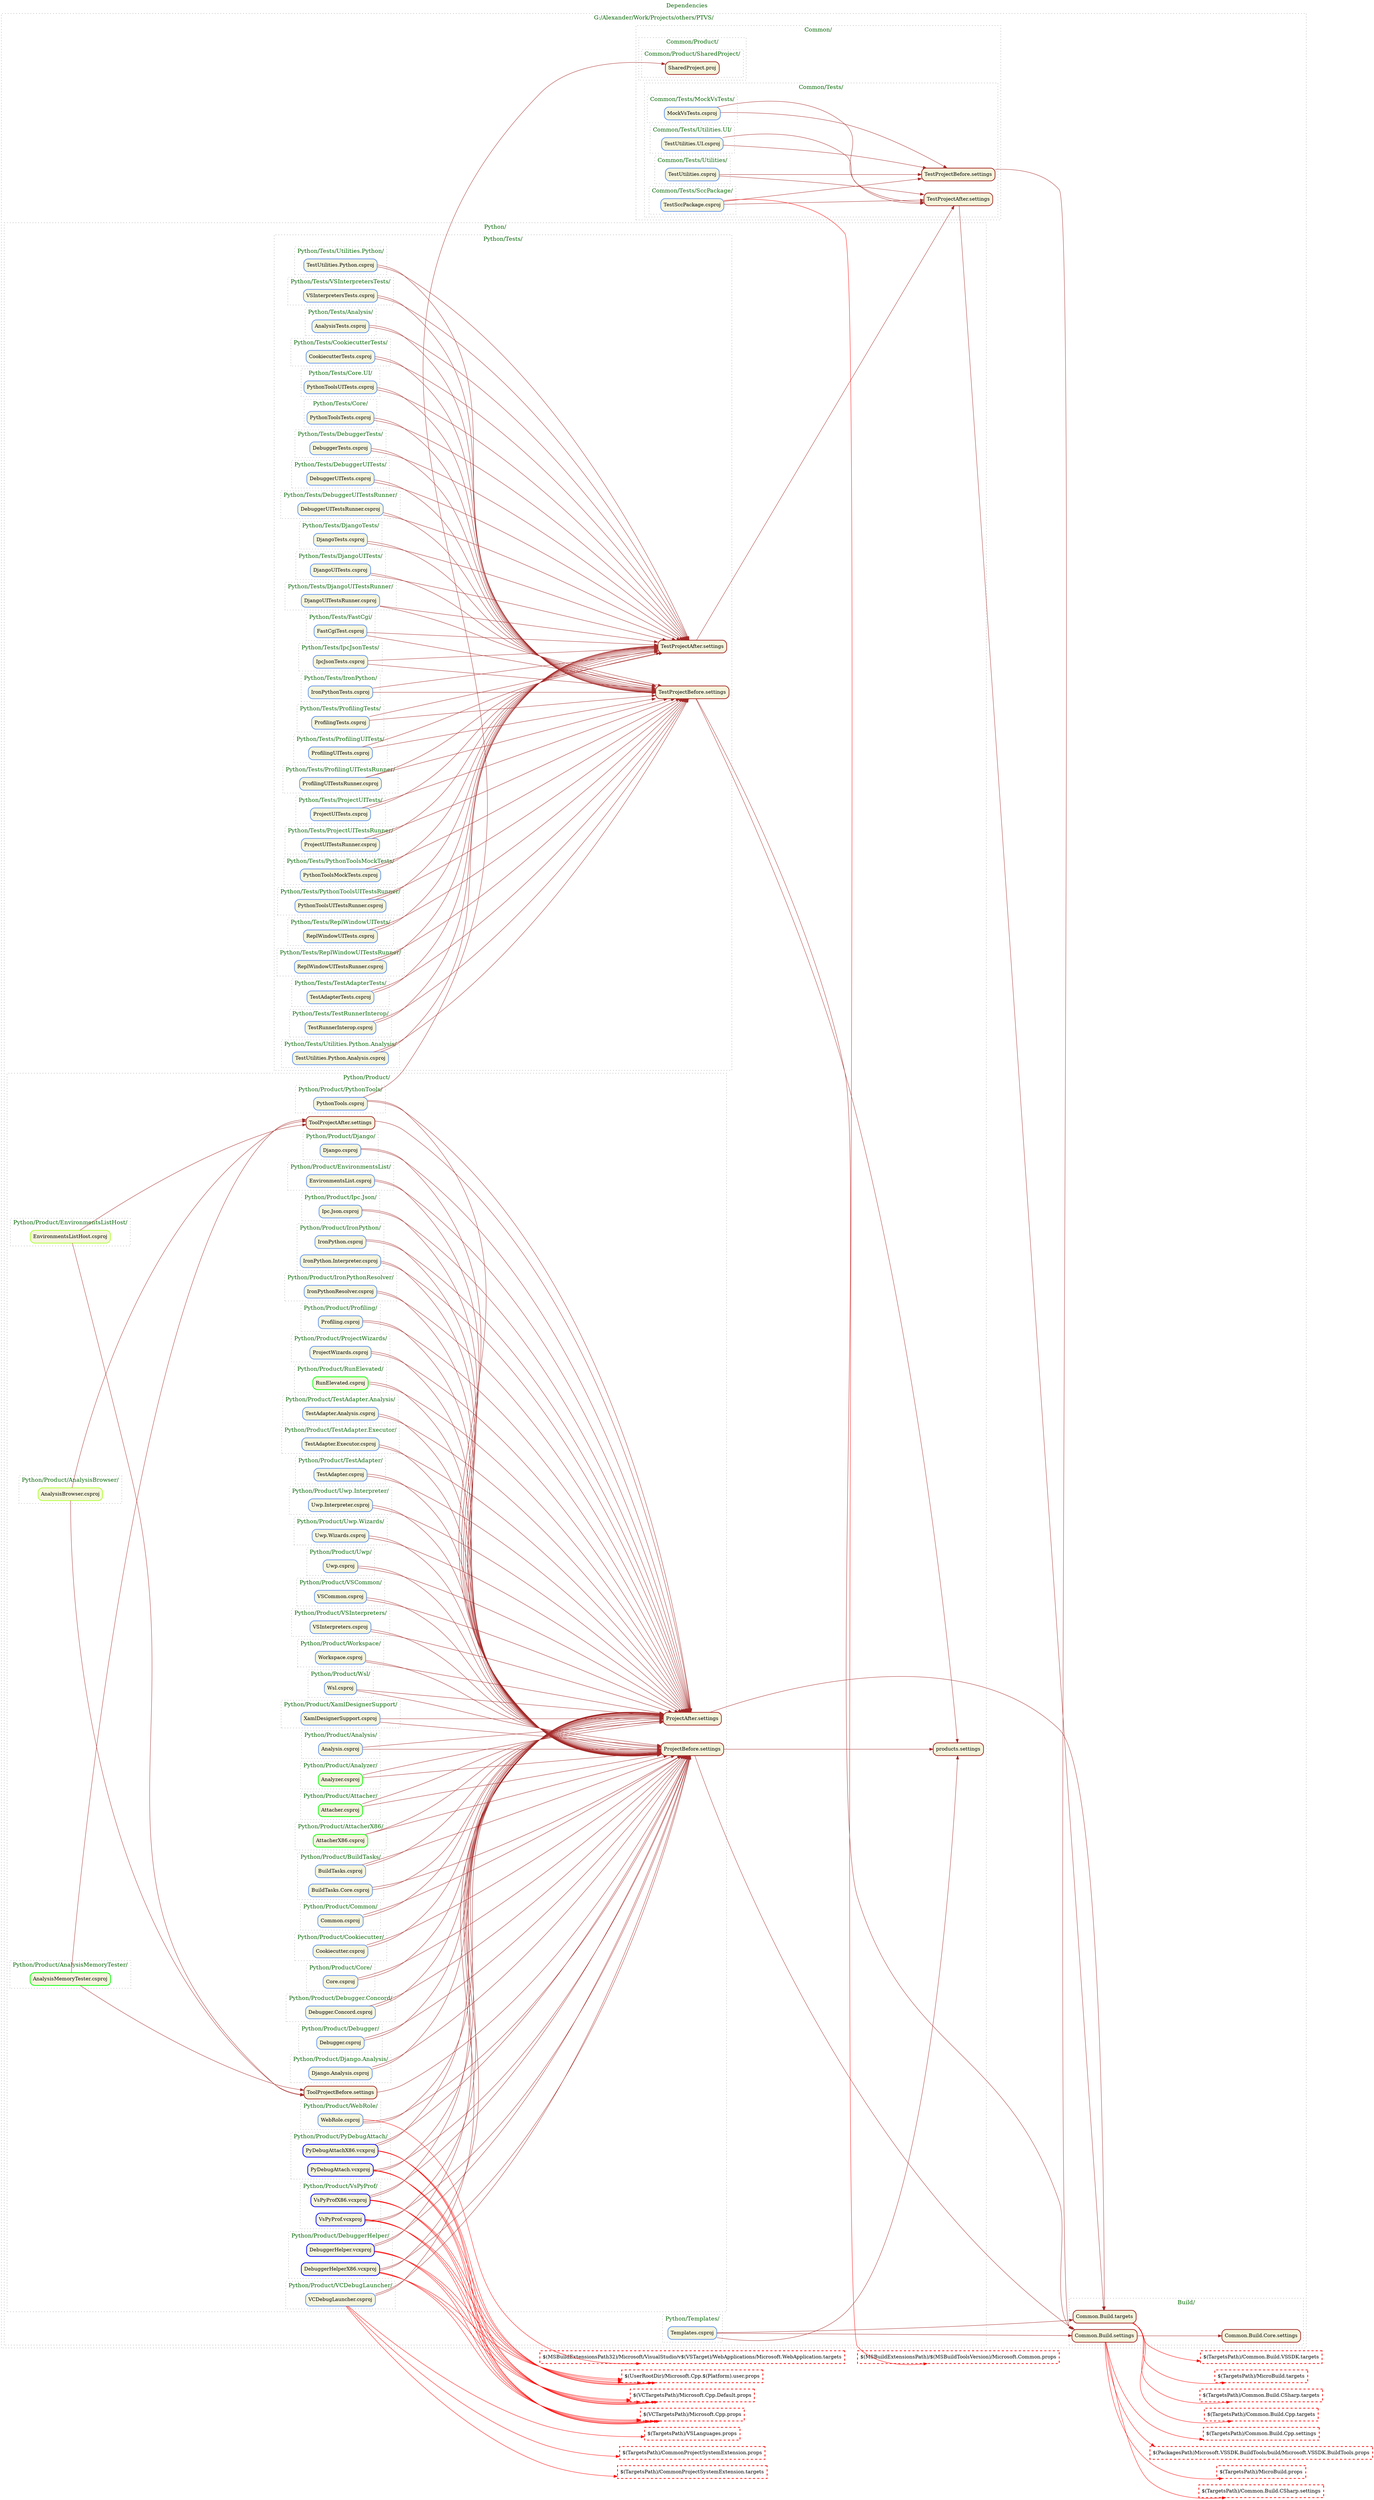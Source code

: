 // Dependencies for projects
digraph Dependencies {
	color=grey fontcolor=darkgreen fontsize=16 labelloc=t rankdir=LR style="dotted, bold"
	node [color=brown fillcolor=beige penwidth=2 shape=box style="filled, rounded"]
	edge [color=brown]
	label=Dependencies
	node0 -> node38 [color=brown tooltip="Templates.csproj -> products.settings"]
	node0 -> node71 [color=brown tooltip="Templates.csproj -> Common.Build.settings"]
	node0 -> node72 [color=brown tooltip="Templates.csproj -> Common.Build.targets"]
	node2 -> node19 [color=brown tooltip="CookiecutterTests.csproj -> TestProjectAfter.settings"]
	node2 -> node33 [color=brown tooltip="CookiecutterTests.csproj -> TestProjectBefore.settings"]
	node3 -> node80 [color=brown tooltip="Django.csproj -> ProjectAfter.settings"]
	node3 -> node39 [color=brown tooltip="Django.csproj -> ProjectBefore.settings"]
	node5 -> node80 [color=brown tooltip="BuildTasks.csproj -> ProjectAfter.settings"]
	node5 -> node39 [color=brown tooltip="BuildTasks.csproj -> ProjectBefore.settings"]
	node6 -> node80 [color=brown tooltip="Core.csproj -> ProjectAfter.settings"]
	node6 -> node39 [color=brown tooltip="Core.csproj -> ProjectBefore.settings"]
	node7 -> node80 [color=brown tooltip="Debugger.csproj -> ProjectAfter.settings"]
	node7 -> node39 [color=brown tooltip="Debugger.csproj -> ProjectBefore.settings"]
	node8 -> node90 [color=brown tooltip="EnvironmentsListHost.csproj -> ToolProjectBefore.settings"]
	node8 -> node74 [color=brown tooltip="EnvironmentsListHost.csproj -> ToolProjectAfter.settings"]
	node9 -> node19 [color=brown tooltip="PythonToolsTests.csproj -> TestProjectAfter.settings"]
	node9 -> node33 [color=brown tooltip="PythonToolsTests.csproj -> TestProjectBefore.settings"]
	node10 -> node20 [color=brown tooltip="MockVsTests.csproj -> TestProjectBefore.settings"]
	node10 -> node17 [color=brown tooltip="MockVsTests.csproj -> TestProjectAfter.settings"]
	node11 -> node80 [color=brown tooltip="IronPython.csproj -> ProjectAfter.settings"]
	node11 -> node39 [color=brown tooltip="IronPython.csproj -> ProjectBefore.settings"]
	node12 -> node20 [color=brown tooltip="TestUtilities.UI.csproj -> TestProjectBefore.settings"]
	node12 -> node17 [color=brown tooltip="TestUtilities.UI.csproj -> TestProjectAfter.settings"]
	node13 -> node80 [color=brown tooltip="WebRole.csproj -> ProjectAfter.settings"]
	node13 -> node26 [color=red tooltip="WebRole.csproj -> Microsoft.WebApplication.targets"]
	node13 -> node39 [color=brown tooltip="WebRole.csproj -> ProjectBefore.settings"]
	node16 -> node39 [color=brown tooltip="PyDebugAttachX86.vcxproj -> ProjectBefore.settings"]
	node16 -> node51 [color=red tooltip="PyDebugAttachX86.vcxproj -> Microsoft.Cpp.Default.props"]
	node16 -> node80 [color=brown tooltip="PyDebugAttachX86.vcxproj -> ProjectAfter.settings"]
	node16 -> node35 [color=red tooltip="PyDebugAttachX86.vcxproj -> Microsoft.Cpp.props"]
	node16 -> node27 [color=red tooltip="PyDebugAttachX86.vcxproj -> Microsoft.Cpp.$(Platform).user.props"]
	node17 -> node72 [color=brown tooltip="TestProjectAfter.settings -> Common.Build.targets"]
	node18 -> node19 [color=brown tooltip="ProjectUITests.csproj -> TestProjectAfter.settings"]
	node18 -> node33 [color=brown tooltip="ProjectUITests.csproj -> TestProjectBefore.settings"]
	node19 -> node17 [color=brown tooltip="TestProjectAfter.settings -> TestProjectAfter.settings"]
	node20 -> node71 [color=brown tooltip="TestProjectBefore.settings -> Common.Build.settings"]
	node21 -> node19 [color=brown tooltip="DjangoTests.csproj -> TestProjectAfter.settings"]
	node21 -> node33 [color=brown tooltip="DjangoTests.csproj -> TestProjectBefore.settings"]
	node22 -> node19 [color=brown tooltip="TestAdapterTests.csproj -> TestProjectAfter.settings"]
	node22 -> node33 [color=brown tooltip="TestAdapterTests.csproj -> TestProjectBefore.settings"]
	node23 -> node80 [color=brown tooltip="Ipc.Json.csproj -> ProjectAfter.settings"]
	node23 -> node39 [color=brown tooltip="Ipc.Json.csproj -> ProjectBefore.settings"]
	node24 -> node80 [color=brown tooltip="Uwp.Wizards.csproj -> ProjectAfter.settings"]
	node24 -> node39 [color=brown tooltip="Uwp.Wizards.csproj -> ProjectBefore.settings"]
	node25 -> node80 [color=brown tooltip="BuildTasks.Core.csproj -> ProjectAfter.settings"]
	node25 -> node39 [color=brown tooltip="BuildTasks.Core.csproj -> ProjectBefore.settings"]
	node28 -> node90 [color=brown tooltip="AnalysisBrowser.csproj -> ToolProjectBefore.settings"]
	node28 -> node74 [color=brown tooltip="AnalysisBrowser.csproj -> ToolProjectAfter.settings"]
	node29 -> node80 [color=brown tooltip="Django.Analysis.csproj -> ProjectAfter.settings"]
	node29 -> node39 [color=brown tooltip="Django.Analysis.csproj -> ProjectBefore.settings"]
	node30 -> node80 [color=brown tooltip="Analysis.csproj -> ProjectAfter.settings"]
	node30 -> node39 [color=brown tooltip="Analysis.csproj -> ProjectBefore.settings"]
	node31 -> node20 [color=brown tooltip="TestSccPackage.csproj -> TestProjectBefore.settings"]
	node31 -> node86 [color=red tooltip="TestSccPackage.csproj -> Microsoft.Common.props"]
	node31 -> node17 [color=brown tooltip="TestSccPackage.csproj -> TestProjectAfter.settings"]
	node32 -> node80 [color=brown tooltip="VSCommon.csproj -> ProjectAfter.settings"]
	node32 -> node39 [color=brown tooltip="VSCommon.csproj -> ProjectBefore.settings"]
	node33 -> node38 [color=brown tooltip="TestProjectBefore.settings -> products.settings"]
	node33 -> node71 [color=brown tooltip="TestProjectBefore.settings -> Common.Build.settings"]
	node37 -> node80 [color=brown tooltip="Profiling.csproj -> ProjectAfter.settings"]
	node37 -> node39 [color=brown tooltip="Profiling.csproj -> ProjectBefore.settings"]
	node39 -> node38 [color=brown tooltip="ProjectBefore.settings -> products.settings"]
	node39 -> node71 [color=brown tooltip="ProjectBefore.settings -> Common.Build.settings"]
	node40 -> node80 [color=brown tooltip="Cookiecutter.csproj -> ProjectAfter.settings"]
	node40 -> node39 [color=brown tooltip="Cookiecutter.csproj -> ProjectBefore.settings"]
	node41 -> node90 [color=brown tooltip="AnalysisMemoryTester.csproj -> ToolProjectBefore.settings"]
	node41 -> node74 [color=brown tooltip="AnalysisMemoryTester.csproj -> ToolProjectAfter.settings"]
	node42 -> node80 [color=brown tooltip="ProjectWizards.csproj -> ProjectAfter.settings"]
	node42 -> node39 [color=brown tooltip="ProjectWizards.csproj -> ProjectBefore.settings"]
	node43 -> node80 [color=brown tooltip="XamlDesignerSupport.csproj -> ProjectAfter.settings"]
	node43 -> node39 [color=brown tooltip="XamlDesignerSupport.csproj -> ProjectBefore.settings"]
	node45 -> node80 [color=brown tooltip="EnvironmentsList.csproj -> ProjectAfter.settings"]
	node45 -> node39 [color=brown tooltip="EnvironmentsList.csproj -> ProjectBefore.settings"]
	node46 -> node80 [color=brown tooltip="RunElevated.csproj -> ProjectAfter.settings"]
	node46 -> node39 [color=brown tooltip="RunElevated.csproj -> ProjectBefore.settings"]
	node47 -> node80 [color=brown tooltip="Wsl.csproj -> ProjectAfter.settings"]
	node47 -> node39 [color=brown tooltip="Wsl.csproj -> ProjectBefore.settings"]
	node48 -> node80 [color=brown tooltip="Workspace.csproj -> ProjectAfter.settings"]
	node48 -> node39 [color=brown tooltip="Workspace.csproj -> ProjectBefore.settings"]
	node49 -> node19 [color=brown tooltip="IronPythonTests.csproj -> TestProjectAfter.settings"]
	node49 -> node33 [color=brown tooltip="IronPythonTests.csproj -> TestProjectBefore.settings"]
	node50 -> node19 [color=brown tooltip="DebuggerUITests.csproj -> TestProjectAfter.settings"]
	node50 -> node33 [color=brown tooltip="DebuggerUITests.csproj -> TestProjectBefore.settings"]
	node52 -> node19 [color=brown tooltip="TestUtilities.Python.csproj -> TestProjectAfter.settings"]
	node52 -> node33 [color=brown tooltip="TestUtilities.Python.csproj -> TestProjectBefore.settings"]
	node54 -> node80 [color=brown tooltip="TestAdapter.Analysis.csproj -> ProjectAfter.settings"]
	node54 -> node39 [color=brown tooltip="TestAdapter.Analysis.csproj -> ProjectBefore.settings"]
	node55 -> node80 [color=brown tooltip="Debugger.Concord.csproj -> ProjectAfter.settings"]
	node55 -> node39 [color=brown tooltip="Debugger.Concord.csproj -> ProjectBefore.settings"]
	node56 -> node39 [color=brown tooltip="PyDebugAttach.vcxproj -> ProjectBefore.settings"]
	node56 -> node51 [color=red tooltip="PyDebugAttach.vcxproj -> Microsoft.Cpp.Default.props"]
	node56 -> node80 [color=brown tooltip="PyDebugAttach.vcxproj -> ProjectAfter.settings"]
	node56 -> node35 [color=red tooltip="PyDebugAttach.vcxproj -> Microsoft.Cpp.props"]
	node56 -> node27 [color=red tooltip="PyDebugAttach.vcxproj -> Microsoft.Cpp.$(Platform).user.props"]
	node57 -> node19 [color=brown tooltip="ProfilingUITests.csproj -> TestProjectAfter.settings"]
	node57 -> node33 [color=brown tooltip="ProfilingUITests.csproj -> TestProjectBefore.settings"]
	node58 -> node80 [color=brown tooltip="Common.csproj -> ProjectAfter.settings"]
	node58 -> node39 [color=brown tooltip="Common.csproj -> ProjectBefore.settings"]
	node59 -> node80 [color=brown tooltip="Attacher.csproj -> ProjectAfter.settings"]
	node59 -> node39 [color=brown tooltip="Attacher.csproj -> ProjectBefore.settings"]
	node60 -> node80 [color=brown tooltip="Analyzer.csproj -> ProjectAfter.settings"]
	node60 -> node39 [color=brown tooltip="Analyzer.csproj -> ProjectBefore.settings"]
	node61 -> node19 [color=brown tooltip="VSInterpretersTests.csproj -> TestProjectAfter.settings"]
	node61 -> node33 [color=brown tooltip="VSInterpretersTests.csproj -> TestProjectBefore.settings"]
	node64 -> node19 [color=brown tooltip="TestRunnerInterop.csproj -> TestProjectAfter.settings"]
	node64 -> node33 [color=brown tooltip="TestRunnerInterop.csproj -> TestProjectBefore.settings"]
	node65 -> node19 [color=brown tooltip="AnalysisTests.csproj -> TestProjectAfter.settings"]
	node65 -> node33 [color=brown tooltip="AnalysisTests.csproj -> TestProjectBefore.settings"]
	node67 -> node19 [color=brown tooltip="DebuggerUITestsRunner.csproj -> TestProjectAfter.settings"]
	node67 -> node33 [color=brown tooltip="DebuggerUITestsRunner.csproj -> TestProjectBefore.settings"]
	node68 -> node19 [color=brown tooltip="TestUtilities.Python.Analysis.csproj -> TestProjectAfter.settings"]
	node68 -> node33 [color=brown tooltip="TestUtilities.Python.Analysis.csproj -> TestProjectBefore.settings"]
	node69 -> node19 [color=brown tooltip="ReplWindowUITests.csproj -> TestProjectAfter.settings"]
	node69 -> node33 [color=brown tooltip="ReplWindowUITests.csproj -> TestProjectBefore.settings"]
	node70 -> node80 [color=brown tooltip="VSInterpreters.csproj -> ProjectAfter.settings"]
	node70 -> node39 [color=brown tooltip="VSInterpreters.csproj -> ProjectBefore.settings"]
	node71 -> node36 [color=red tooltip="Common.Build.settings -> MicroBuild.props"]
	node71 -> node14 [color=red tooltip="Common.Build.settings -> Common.Build.CSharp.settings"]
	node71 -> node93 [color=red tooltip="Common.Build.settings -> Common.Build.Cpp.settings"]
	node71 -> node81 [color=brown tooltip="Common.Build.settings -> Common.Build.Core.settings"]
	node71 -> node66 [color=red tooltip="Common.Build.settings -> Microsoft.VSSDK.BuildTools.props"]
	node72 -> node15 [color=red tooltip="Common.Build.targets -> Common.Build.CSharp.targets"]
	node72 -> node34 [color=red tooltip="Common.Build.targets -> Common.Build.Cpp.targets"]
	node72 -> node4 [color=red tooltip="Common.Build.targets -> Common.Build.VSSDK.targets"]
	node72 -> node44 [color=red tooltip="Common.Build.targets -> MicroBuild.targets"]
	node73 -> node19 [color=brown tooltip="ProfilingUITestsRunner.csproj -> TestProjectAfter.settings"]
	node73 -> node33 [color=brown tooltip="ProfilingUITestsRunner.csproj -> TestProjectBefore.settings"]
	node74 -> node80 [color=brown tooltip="ToolProjectAfter.settings -> ProjectAfter.settings"]
	node75 -> node80 [color=brown tooltip="Uwp.Interpreter.csproj -> ProjectAfter.settings"]
	node75 -> node39 [color=brown tooltip="Uwp.Interpreter.csproj -> ProjectBefore.settings"]
	node76 -> node39 [color=brown tooltip="VsPyProfX86.vcxproj -> ProjectBefore.settings"]
	node76 -> node51 [color=red tooltip="VsPyProfX86.vcxproj -> Microsoft.Cpp.Default.props"]
	node76 -> node80 [color=brown tooltip="VsPyProfX86.vcxproj -> ProjectAfter.settings"]
	node76 -> node35 [color=red tooltip="VsPyProfX86.vcxproj -> Microsoft.Cpp.props"]
	node76 -> node27 [color=red tooltip="VsPyProfX86.vcxproj -> Microsoft.Cpp.$(Platform).user.props"]
	node77 -> node80 [color=brown tooltip="TestAdapter.Executor.csproj -> ProjectAfter.settings"]
	node77 -> node39 [color=brown tooltip="TestAdapter.Executor.csproj -> ProjectBefore.settings"]
	node78 -> node19 [color=brown tooltip="PythonToolsMockTests.csproj -> TestProjectAfter.settings"]
	node78 -> node33 [color=brown tooltip="PythonToolsMockTests.csproj -> TestProjectBefore.settings"]
	node79 -> node19 [color=brown tooltip="ProfilingTests.csproj -> TestProjectAfter.settings"]
	node79 -> node33 [color=brown tooltip="ProfilingTests.csproj -> TestProjectBefore.settings"]
	node80 -> node72 [color=brown tooltip="ProjectAfter.settings -> Common.Build.targets"]
	node82 -> node80 [color=brown tooltip="IronPython.Interpreter.csproj -> ProjectAfter.settings"]
	node82 -> node39 [color=brown tooltip="IronPython.Interpreter.csproj -> ProjectBefore.settings"]
	node83 -> node39 [color=brown tooltip="VsPyProf.vcxproj -> ProjectBefore.settings"]
	node83 -> node51 [color=red tooltip="VsPyProf.vcxproj -> Microsoft.Cpp.Default.props"]
	node83 -> node80 [color=brown tooltip="VsPyProf.vcxproj -> ProjectAfter.settings"]
	node83 -> node35 [color=red tooltip="VsPyProf.vcxproj -> Microsoft.Cpp.props"]
	node83 -> node27 [color=red tooltip="VsPyProf.vcxproj -> Microsoft.Cpp.$(Platform).user.props"]
	node84 -> node80 [color=brown tooltip="IronPythonResolver.csproj -> ProjectAfter.settings"]
	node84 -> node39 [color=brown tooltip="IronPythonResolver.csproj -> ProjectBefore.settings"]
	node85 -> node80 [color=brown tooltip="TestAdapter.csproj -> ProjectAfter.settings"]
	node85 -> node39 [color=brown tooltip="TestAdapter.csproj -> ProjectBefore.settings"]
	node87 -> node19 [color=brown tooltip="DjangoUITests.csproj -> TestProjectAfter.settings"]
	node87 -> node33 [color=brown tooltip="DjangoUITests.csproj -> TestProjectBefore.settings"]
	node88 -> node19 [color=brown tooltip="DjangoUITestsRunner.csproj -> TestProjectAfter.settings"]
	node88 -> node33 [color=brown tooltip="DjangoUITestsRunner.csproj -> TestProjectBefore.settings"]
	node89 -> node39 [color=brown tooltip="VCDebugLauncher.csproj -> ProjectBefore.settings"]
	node89 -> node62 [color=red tooltip="VCDebugLauncher.csproj -> CommonProjectSystemExtension.props"]
	node89 -> node80 [color=brown tooltip="VCDebugLauncher.csproj -> ProjectAfter.settings"]
	node89 -> node53 [color=red tooltip="VCDebugLauncher.csproj -> CommonProjectSystemExtension.targets"]
	node89 -> node1 [color=red tooltip="VCDebugLauncher.csproj -> VSLanguages.props"]
	node90 -> node39 [color=brown tooltip="ToolProjectBefore.settings -> ProjectBefore.settings"]
	node91 -> node80 [color=brown tooltip="Uwp.csproj -> ProjectAfter.settings"]
	node91 -> node39 [color=brown tooltip="Uwp.csproj -> ProjectBefore.settings"]
	node92 -> node19 [color=brown tooltip="PythonToolsUITests.csproj -> TestProjectAfter.settings"]
	node92 -> node33 [color=brown tooltip="PythonToolsUITests.csproj -> TestProjectBefore.settings"]
	node94 -> node39 [color=brown tooltip="DebuggerHelper.vcxproj -> ProjectBefore.settings"]
	node94 -> node51 [color=red tooltip="DebuggerHelper.vcxproj -> Microsoft.Cpp.Default.props"]
	node94 -> node80 [color=brown tooltip="DebuggerHelper.vcxproj -> ProjectAfter.settings"]
	node94 -> node35 [color=red tooltip="DebuggerHelper.vcxproj -> Microsoft.Cpp.props"]
	node94 -> node27 [color=red tooltip="DebuggerHelper.vcxproj -> Microsoft.Cpp.$(Platform).user.props"]
	node95 -> node19 [color=brown tooltip="FastCgiTest.csproj -> TestProjectAfter.settings"]
	node95 -> node33 [color=brown tooltip="FastCgiTest.csproj -> TestProjectBefore.settings"]
	node96 -> node80 [color=brown tooltip="PythonTools.csproj -> ProjectAfter.settings"]
	node96 -> node63 [color=brown tooltip="PythonTools.csproj -> SharedProject.proj"]
	node96 -> node39 [color=brown tooltip="PythonTools.csproj -> ProjectBefore.settings"]
	node97 -> node19 [color=brown tooltip="ProjectUITestsRunner.csproj -> TestProjectAfter.settings"]
	node97 -> node33 [color=brown tooltip="ProjectUITestsRunner.csproj -> TestProjectBefore.settings"]
	node98 -> node19 [color=brown tooltip="PythonToolsUITestsRunner.csproj -> TestProjectAfter.settings"]
	node98 -> node33 [color=brown tooltip="PythonToolsUITestsRunner.csproj -> TestProjectBefore.settings"]
	node99 -> node39 [color=brown tooltip="DebuggerHelperX86.vcxproj -> ProjectBefore.settings"]
	node99 -> node51 [color=red tooltip="DebuggerHelperX86.vcxproj -> Microsoft.Cpp.Default.props"]
	node99 -> node80 [color=brown tooltip="DebuggerHelperX86.vcxproj -> ProjectAfter.settings"]
	node99 -> node35 [color=red tooltip="DebuggerHelperX86.vcxproj -> Microsoft.Cpp.props"]
	node99 -> node27 [color=red tooltip="DebuggerHelperX86.vcxproj -> Microsoft.Cpp.$(Platform).user.props"]
	node100 -> node19 [color=brown tooltip="DebuggerTests.csproj -> TestProjectAfter.settings"]
	node100 -> node33 [color=brown tooltip="DebuggerTests.csproj -> TestProjectBefore.settings"]
	node101 -> node80 [color=brown tooltip="AttacherX86.csproj -> ProjectAfter.settings"]
	node101 -> node39 [color=brown tooltip="AttacherX86.csproj -> ProjectBefore.settings"]
	node102 -> node19 [color=brown tooltip="ReplWindowUITestsRunner.csproj -> TestProjectAfter.settings"]
	node102 -> node33 [color=brown tooltip="ReplWindowUITestsRunner.csproj -> TestProjectBefore.settings"]
	node103 -> node20 [color=brown tooltip="TestUtilities.csproj -> TestProjectBefore.settings"]
	node103 -> node17 [color=brown tooltip="TestUtilities.csproj -> TestProjectAfter.settings"]
	node104 -> node19 [color=brown tooltip="IpcJsonTests.csproj -> TestProjectAfter.settings"]
	node104 -> node33 [color=brown tooltip="IpcJsonTests.csproj -> TestProjectBefore.settings"]
	subgraph cluster_G__Alexander_Work_Projects_others_PTVS {
		label="G:/Alexander/Work/Projects/others/PTVS/"
		subgraph cluster_G__Alexander_Work_Projects_others_PTVS_Build {
			label="Build/"
			node81 [label="Common.Build.Core.settings" color=brown tooltip="G:\Alexander\Work\Projects\others\PTVS\Build\Common.Build.Core.settings"]
			node71 [label="Common.Build.settings" color=brown tooltip="G:\Alexander\Work\Projects\others\PTVS\Build\Common.Build.settings"]
			node72 [label="Common.Build.targets" color=brown tooltip="G:\Alexander\Work\Projects\others\PTVS\Build\Common.Build.targets"]
		}
		subgraph cluster_G__Alexander_Work_Projects_others_PTVS_Common {
			label="Common/"
			subgraph cluster_G__Alexander_Work_Projects_others_PTVS_Common_Product {
				label="Common/Product/"
				subgraph cluster_G__Alexander_Work_Projects_others_PTVS_Common_Product_SharedProject {
					label="Common/Product/SharedProject/"
					node63 [label="SharedProject.proj" color=brown tooltip="G:\Alexander\Work\Projects\others\PTVS\Common\Product\SharedProject\SharedProject.proj"]
				}
			}
			subgraph cluster_G__Alexander_Work_Projects_others_PTVS_Common_Tests {
				label="Common/Tests/"
				node17 [label="TestProjectAfter.settings" color=brown tooltip="G:\Alexander\Work\Projects\others\PTVS\Common\Tests\TestProjectAfter.settings"]
				node20 [label="TestProjectBefore.settings" color=brown tooltip="G:\Alexander\Work\Projects\others\PTVS\Common\Tests\TestProjectBefore.settings"]
				subgraph cluster_G__Alexander_Work_Projects_others_PTVS_Common_Tests_MockVsTests {
					label="Common/Tests/MockVsTests/"
					node10 [label="MockVsTests.csproj" color=cornflowerblue tooltip="G:\Alexander\Work\Projects\others\PTVS\Common\Tests\MockVsTests\MockVsTests.csproj"]
				}
				subgraph cluster_G__Alexander_Work_Projects_others_PTVS_Common_Tests_SccPackage {
					label="Common/Tests/SccPackage/"
					node31 [label="TestSccPackage.csproj" color=cornflowerblue tooltip="G:\Alexander\Work\Projects\others\PTVS\Common\Tests\SccPackage\TestSccPackage.csproj"]
				}
				subgraph cluster_G__Alexander_Work_Projects_others_PTVS_Common_Tests_Utilities_UI {
					label="Common/Tests/Utilities.UI/"
					node12 [label="TestUtilities.UI.csproj" color=cornflowerblue tooltip="G:\Alexander\Work\Projects\others\PTVS\Common\Tests\Utilities.UI\TestUtilities.UI.csproj"]
				}
				subgraph cluster_G__Alexander_Work_Projects_others_PTVS_Common_Tests_Utilities {
					label="Common/Tests/Utilities/"
					node103 [label="TestUtilities.csproj" color=cornflowerblue tooltip="G:\Alexander\Work\Projects\others\PTVS\Common\Tests\Utilities\TestUtilities.csproj"]
				}
			}
		}
		subgraph cluster_G__Alexander_Work_Projects_others_PTVS_Python {
			label="Python/"
			node38 [label="products.settings" color=brown tooltip="G:\Alexander\Work\Projects\others\PTVS\Python\products.settings"]
			subgraph cluster_G__Alexander_Work_Projects_others_PTVS_Python_Product {
				label="Python/Product/"
				node80 [label="ProjectAfter.settings" color=brown tooltip="G:\Alexander\Work\Projects\others\PTVS\Python\Product\ProjectAfter.settings"]
				node39 [label="ProjectBefore.settings" color=brown tooltip="G:\Alexander\Work\Projects\others\PTVS\Python\Product\ProjectBefore.settings"]
				node74 [label="ToolProjectAfter.settings" color=brown tooltip="G:\Alexander\Work\Projects\others\PTVS\Python\Product\ToolProjectAfter.settings"]
				node90 [label="ToolProjectBefore.settings" color=brown tooltip="G:\Alexander\Work\Projects\others\PTVS\Python\Product\ToolProjectBefore.settings"]
				subgraph cluster_G__Alexander_Work_Projects_others_PTVS_Python_Product_Analysis {
					label="Python/Product/Analysis/"
					node30 [label="Analysis.csproj" color=cornflowerblue tooltip="G:\Alexander\Work\Projects\others\PTVS\Python\Product\Analysis\Analysis.csproj"]
				}
				subgraph cluster_G__Alexander_Work_Projects_others_PTVS_Python_Product_AnalysisBrowser {
					label="Python/Product/AnalysisBrowser/"
					node28 [label="AnalysisBrowser.csproj" color=greenyellow tooltip="G:\Alexander\Work\Projects\others\PTVS\Python\Product\AnalysisBrowser\AnalysisBrowser.csproj"]
				}
				subgraph cluster_G__Alexander_Work_Projects_others_PTVS_Python_Product_AnalysisMemoryTester {
					label="Python/Product/AnalysisMemoryTester/"
					node41 [label="AnalysisMemoryTester.csproj" color=green tooltip="G:\Alexander\Work\Projects\others\PTVS\Python\Product\AnalysisMemoryTester\AnalysisMemoryTester.csproj"]
				}
				subgraph cluster_G__Alexander_Work_Projects_others_PTVS_Python_Product_Analyzer {
					label="Python/Product/Analyzer/"
					node60 [label="Analyzer.csproj" color=green tooltip="G:\Alexander\Work\Projects\others\PTVS\Python\Product\Analyzer\Analyzer.csproj"]
				}
				subgraph cluster_G__Alexander_Work_Projects_others_PTVS_Python_Product_Attacher {
					label="Python/Product/Attacher/"
					node59 [label="Attacher.csproj" color=green tooltip="G:\Alexander\Work\Projects\others\PTVS\Python\Product\Attacher\Attacher.csproj"]
				}
				subgraph cluster_G__Alexander_Work_Projects_others_PTVS_Python_Product_AttacherX86 {
					label="Python/Product/AttacherX86/"
					node101 [label="AttacherX86.csproj" color=green tooltip="G:\Alexander\Work\Projects\others\PTVS\Python\Product\AttacherX86\AttacherX86.csproj"]
				}
				subgraph cluster_G__Alexander_Work_Projects_others_PTVS_Python_Product_BuildTasks {
					label="Python/Product/BuildTasks/"
					node25 [label="BuildTasks.Core.csproj" color=cornflowerblue tooltip="G:\Alexander\Work\Projects\others\PTVS\Python\Product\BuildTasks\BuildTasks.Core.csproj"]
					node5 [label="BuildTasks.csproj" color=cornflowerblue tooltip="G:\Alexander\Work\Projects\others\PTVS\Python\Product\BuildTasks\BuildTasks.csproj"]
				}
				subgraph cluster_G__Alexander_Work_Projects_others_PTVS_Python_Product_Common {
					label="Python/Product/Common/"
					node58 [label="Common.csproj" color=cornflowerblue tooltip="G:\Alexander\Work\Projects\others\PTVS\Python\Product\Common\Common.csproj"]
				}
				subgraph cluster_G__Alexander_Work_Projects_others_PTVS_Python_Product_Cookiecutter {
					label="Python/Product/Cookiecutter/"
					node40 [label="Cookiecutter.csproj" color=cornflowerblue tooltip="G:\Alexander\Work\Projects\others\PTVS\Python\Product\Cookiecutter\Cookiecutter.csproj"]
				}
				subgraph cluster_G__Alexander_Work_Projects_others_PTVS_Python_Product_Core {
					label="Python/Product/Core/"
					node6 [label="Core.csproj" color=cornflowerblue tooltip="G:\Alexander\Work\Projects\others\PTVS\Python\Product\Core\Core.csproj"]
				}
				subgraph cluster_G__Alexander_Work_Projects_others_PTVS_Python_Product_Debugger_Concord {
					label="Python/Product/Debugger.Concord/"
					node55 [label="Debugger.Concord.csproj" color=cornflowerblue tooltip="G:\Alexander\Work\Projects\others\PTVS\Python\Product\Debugger.Concord\Debugger.Concord.csproj"]
				}
				subgraph cluster_G__Alexander_Work_Projects_others_PTVS_Python_Product_Debugger {
					label="Python/Product/Debugger/"
					node7 [label="Debugger.csproj" color=cornflowerblue tooltip="G:\Alexander\Work\Projects\others\PTVS\Python\Product\Debugger\Debugger.csproj"]
				}
				subgraph cluster_G__Alexander_Work_Projects_others_PTVS_Python_Product_DebuggerHelper {
					label="Python/Product/DebuggerHelper/"
					node94 [label="DebuggerHelper.vcxproj" color=blue tooltip="G:\Alexander\Work\Projects\others\PTVS\Python\Product\DebuggerHelper\DebuggerHelper.vcxproj"]
					node99 [label="DebuggerHelperX86.vcxproj" color=blue tooltip="G:\Alexander\Work\Projects\others\PTVS\Python\Product\DebuggerHelper\DebuggerHelperX86.vcxproj"]
				}
				subgraph cluster_G__Alexander_Work_Projects_others_PTVS_Python_Product_Django_Analysis {
					label="Python/Product/Django.Analysis/"
					node29 [label="Django.Analysis.csproj" color=cornflowerblue tooltip="G:\Alexander\Work\Projects\others\PTVS\Python\Product\Django.Analysis\Django.Analysis.csproj"]
				}
				subgraph cluster_G__Alexander_Work_Projects_others_PTVS_Python_Product_Django {
					label="Python/Product/Django/"
					node3 [label="Django.csproj" color=cornflowerblue tooltip="G:\Alexander\Work\Projects\others\PTVS\Python\Product\Django\Django.csproj"]
				}
				subgraph cluster_G__Alexander_Work_Projects_others_PTVS_Python_Product_EnvironmentsList {
					label="Python/Product/EnvironmentsList/"
					node45 [label="EnvironmentsList.csproj" color=cornflowerblue tooltip="G:\Alexander\Work\Projects\others\PTVS\Python\Product\EnvironmentsList\EnvironmentsList.csproj"]
				}
				subgraph cluster_G__Alexander_Work_Projects_others_PTVS_Python_Product_EnvironmentsListHost {
					label="Python/Product/EnvironmentsListHost/"
					node8 [label="EnvironmentsListHost.csproj" color=greenyellow tooltip="G:\Alexander\Work\Projects\others\PTVS\Python\Product\EnvironmentsListHost\EnvironmentsListHost.csproj"]
				}
				subgraph cluster_G__Alexander_Work_Projects_others_PTVS_Python_Product_Ipc_Json {
					label="Python/Product/Ipc.Json/"
					node23 [label="Ipc.Json.csproj" color=cornflowerblue tooltip="G:\Alexander\Work\Projects\others\PTVS\Python\Product\Ipc.Json\Ipc.Json.csproj"]
				}
				subgraph cluster_G__Alexander_Work_Projects_others_PTVS_Python_Product_IronPython {
					label="Python/Product/IronPython/"
					node11 [label="IronPython.csproj" color=cornflowerblue tooltip="G:\Alexander\Work\Projects\others\PTVS\Python\Product\IronPython\IronPython.csproj"]
					node82 [label="IronPython.Interpreter.csproj" color=cornflowerblue tooltip="G:\Alexander\Work\Projects\others\PTVS\Python\Product\IronPython\IronPython.Interpreter.csproj"]
				}
				subgraph cluster_G__Alexander_Work_Projects_others_PTVS_Python_Product_IronPythonResolver {
					label="Python/Product/IronPythonResolver/"
					node84 [label="IronPythonResolver.csproj" color=cornflowerblue tooltip="G:\Alexander\Work\Projects\others\PTVS\Python\Product\IronPythonResolver\IronPythonResolver.csproj"]
				}
				subgraph cluster_G__Alexander_Work_Projects_others_PTVS_Python_Product_Profiling {
					label="Python/Product/Profiling/"
					node37 [label="Profiling.csproj" color=cornflowerblue tooltip="G:\Alexander\Work\Projects\others\PTVS\Python\Product\Profiling\Profiling.csproj"]
				}
				subgraph cluster_G__Alexander_Work_Projects_others_PTVS_Python_Product_ProjectWizards {
					label="Python/Product/ProjectWizards/"
					node42 [label="ProjectWizards.csproj" color=cornflowerblue tooltip="G:\Alexander\Work\Projects\others\PTVS\Python\Product\ProjectWizards\ProjectWizards.csproj"]
				}
				subgraph cluster_G__Alexander_Work_Projects_others_PTVS_Python_Product_PyDebugAttach {
					label="Python/Product/PyDebugAttach/"
					node56 [label="PyDebugAttach.vcxproj" color=blue tooltip="G:\Alexander\Work\Projects\others\PTVS\Python\Product\PyDebugAttach\PyDebugAttach.vcxproj"]
					node16 [label="PyDebugAttachX86.vcxproj" color=blue tooltip="G:\Alexander\Work\Projects\others\PTVS\Python\Product\PyDebugAttach\PyDebugAttachX86.vcxproj"]
				}
				subgraph cluster_G__Alexander_Work_Projects_others_PTVS_Python_Product_PythonTools {
					label="Python/Product/PythonTools/"
					node96 [label="PythonTools.csproj" color=cornflowerblue tooltip="G:\Alexander\Work\Projects\others\PTVS\Python\Product\PythonTools\PythonTools.csproj"]
				}
				subgraph cluster_G__Alexander_Work_Projects_others_PTVS_Python_Product_RunElevated {
					label="Python/Product/RunElevated/"
					node46 [label="RunElevated.csproj" color=green tooltip="G:\Alexander\Work\Projects\others\PTVS\Python\Product\RunElevated\RunElevated.csproj"]
				}
				subgraph cluster_G__Alexander_Work_Projects_others_PTVS_Python_Product_TestAdapter_Analysis {
					label="Python/Product/TestAdapter.Analysis/"
					node54 [label="TestAdapter.Analysis.csproj" color=cornflowerblue tooltip="G:\Alexander\Work\Projects\others\PTVS\Python\Product\TestAdapter.Analysis\TestAdapter.Analysis.csproj"]
				}
				subgraph cluster_G__Alexander_Work_Projects_others_PTVS_Python_Product_TestAdapter_Executor {
					label="Python/Product/TestAdapter.Executor/"
					node77 [label="TestAdapter.Executor.csproj" color=cornflowerblue tooltip="G:\Alexander\Work\Projects\others\PTVS\Python\Product\TestAdapter.Executor\TestAdapter.Executor.csproj"]
				}
				subgraph cluster_G__Alexander_Work_Projects_others_PTVS_Python_Product_TestAdapter {
					label="Python/Product/TestAdapter/"
					node85 [label="TestAdapter.csproj" color=cornflowerblue tooltip="G:\Alexander\Work\Projects\others\PTVS\Python\Product\TestAdapter\TestAdapter.csproj"]
				}
				subgraph cluster_G__Alexander_Work_Projects_others_PTVS_Python_Product_Uwp_Interpreter {
					label="Python/Product/Uwp.Interpreter/"
					node75 [label="Uwp.Interpreter.csproj" color=cornflowerblue tooltip="G:\Alexander\Work\Projects\others\PTVS\Python\Product\Uwp.Interpreter\Uwp.Interpreter.csproj"]
				}
				subgraph cluster_G__Alexander_Work_Projects_others_PTVS_Python_Product_Uwp_Wizards {
					label="Python/Product/Uwp.Wizards/"
					node24 [label="Uwp.Wizards.csproj" color=cornflowerblue tooltip="G:\Alexander\Work\Projects\others\PTVS\Python\Product\Uwp.Wizards\Uwp.Wizards.csproj"]
				}
				subgraph cluster_G__Alexander_Work_Projects_others_PTVS_Python_Product_Uwp {
					label="Python/Product/Uwp/"
					node91 [label="Uwp.csproj" color=cornflowerblue tooltip="G:\Alexander\Work\Projects\others\PTVS\Python\Product\Uwp\Uwp.csproj"]
				}
				subgraph cluster_G__Alexander_Work_Projects_others_PTVS_Python_Product_VCDebugLauncher {
					label="Python/Product/VCDebugLauncher/"
					node89 [label="VCDebugLauncher.csproj" color=cornflowerblue tooltip="G:\Alexander\Work\Projects\others\PTVS\Python\Product\VCDebugLauncher\VCDebugLauncher.csproj"]
				}
				subgraph cluster_G__Alexander_Work_Projects_others_PTVS_Python_Product_VSCommon {
					label="Python/Product/VSCommon/"
					node32 [label="VSCommon.csproj" color=cornflowerblue tooltip="G:\Alexander\Work\Projects\others\PTVS\Python\Product\VSCommon\VSCommon.csproj"]
				}
				subgraph cluster_G__Alexander_Work_Projects_others_PTVS_Python_Product_VSInterpreters {
					label="Python/Product/VSInterpreters/"
					node70 [label="VSInterpreters.csproj" color=cornflowerblue tooltip="G:\Alexander\Work\Projects\others\PTVS\Python\Product\VSInterpreters\VSInterpreters.csproj"]
				}
				subgraph cluster_G__Alexander_Work_Projects_others_PTVS_Python_Product_VsPyProf {
					label="Python/Product/VsPyProf/"
					node83 [label="VsPyProf.vcxproj" color=blue tooltip="G:\Alexander\Work\Projects\others\PTVS\Python\Product\VsPyProf\VsPyProf.vcxproj"]
					node76 [label="VsPyProfX86.vcxproj" color=blue tooltip="G:\Alexander\Work\Projects\others\PTVS\Python\Product\VsPyProf\VsPyProfX86.vcxproj"]
				}
				subgraph cluster_G__Alexander_Work_Projects_others_PTVS_Python_Product_WebRole {
					label="Python/Product/WebRole/"
					node13 [label="WebRole.csproj" color=cornflowerblue tooltip="G:\Alexander\Work\Projects\others\PTVS\Python\Product\WebRole\WebRole.csproj"]
				}
				subgraph cluster_G__Alexander_Work_Projects_others_PTVS_Python_Product_Workspace {
					label="Python/Product/Workspace/"
					node48 [label="Workspace.csproj" color=cornflowerblue tooltip="G:\Alexander\Work\Projects\others\PTVS\Python\Product\Workspace\Workspace.csproj"]
				}
				subgraph cluster_G__Alexander_Work_Projects_others_PTVS_Python_Product_Wsl {
					label="Python/Product/Wsl/"
					node47 [label="Wsl.csproj" color=cornflowerblue tooltip="G:\Alexander\Work\Projects\others\PTVS\Python\Product\Wsl\Wsl.csproj"]
				}
				subgraph cluster_G__Alexander_Work_Projects_others_PTVS_Python_Product_XamlDesignerSupport {
					label="Python/Product/XamlDesignerSupport/"
					node43 [label="XamlDesignerSupport.csproj" color=cornflowerblue tooltip="G:\Alexander\Work\Projects\others\PTVS\Python\Product\XamlDesignerSupport\XamlDesignerSupport.csproj"]
				}
			}
			subgraph cluster_G__Alexander_Work_Projects_others_PTVS_Python_Templates {
				label="Python/Templates/"
				node0 [label="Templates.csproj" color=cornflowerblue tooltip="G:\Alexander\Work\Projects\others\PTVS\Python\Templates\Templates.csproj"]
			}
			subgraph cluster_G__Alexander_Work_Projects_others_PTVS_Python_Tests {
				label="Python/Tests/"
				node19 [label="TestProjectAfter.settings" color=brown tooltip="G:\Alexander\Work\Projects\others\PTVS\Python\Tests\TestProjectAfter.settings"]
				node33 [label="TestProjectBefore.settings" color=brown tooltip="G:\Alexander\Work\Projects\others\PTVS\Python\Tests\TestProjectBefore.settings"]
				subgraph cluster_G__Alexander_Work_Projects_others_PTVS_Python_Tests_Analysis {
					label="Python/Tests/Analysis/"
					node65 [label="AnalysisTests.csproj" color=cornflowerblue tooltip="G:\Alexander\Work\Projects\others\PTVS\Python\Tests\Analysis\AnalysisTests.csproj"]
				}
				subgraph cluster_G__Alexander_Work_Projects_others_PTVS_Python_Tests_CookiecutterTests {
					label="Python/Tests/CookiecutterTests/"
					node2 [label="CookiecutterTests.csproj" color=cornflowerblue tooltip="G:\Alexander\Work\Projects\others\PTVS\Python\Tests\CookiecutterTests\CookiecutterTests.csproj"]
				}
				subgraph cluster_G__Alexander_Work_Projects_others_PTVS_Python_Tests_Core_UI {
					label="Python/Tests/Core.UI/"
					node92 [label="PythonToolsUITests.csproj" color=cornflowerblue tooltip="G:\Alexander\Work\Projects\others\PTVS\Python\Tests\Core.UI\PythonToolsUITests.csproj"]
				}
				subgraph cluster_G__Alexander_Work_Projects_others_PTVS_Python_Tests_Core {
					label="Python/Tests/Core/"
					node9 [label="PythonToolsTests.csproj" color=cornflowerblue tooltip="G:\Alexander\Work\Projects\others\PTVS\Python\Tests\Core\PythonToolsTests.csproj"]
				}
				subgraph cluster_G__Alexander_Work_Projects_others_PTVS_Python_Tests_DebuggerTests {
					label="Python/Tests/DebuggerTests/"
					node100 [label="DebuggerTests.csproj" color=cornflowerblue tooltip="G:\Alexander\Work\Projects\others\PTVS\Python\Tests\DebuggerTests\DebuggerTests.csproj"]
				}
				subgraph cluster_G__Alexander_Work_Projects_others_PTVS_Python_Tests_DebuggerUITests {
					label="Python/Tests/DebuggerUITests/"
					node50 [label="DebuggerUITests.csproj" color=cornflowerblue tooltip="G:\Alexander\Work\Projects\others\PTVS\Python\Tests\DebuggerUITests\DebuggerUITests.csproj"]
				}
				subgraph cluster_G__Alexander_Work_Projects_others_PTVS_Python_Tests_DebuggerUITestsRunner {
					label="Python/Tests/DebuggerUITestsRunner/"
					node67 [label="DebuggerUITestsRunner.csproj" color=cornflowerblue tooltip="G:\Alexander\Work\Projects\others\PTVS\Python\Tests\DebuggerUITestsRunner\DebuggerUITestsRunner.csproj"]
				}
				subgraph cluster_G__Alexander_Work_Projects_others_PTVS_Python_Tests_DjangoTests {
					label="Python/Tests/DjangoTests/"
					node21 [label="DjangoTests.csproj" color=cornflowerblue tooltip="G:\Alexander\Work\Projects\others\PTVS\Python\Tests\DjangoTests\DjangoTests.csproj"]
				}
				subgraph cluster_G__Alexander_Work_Projects_others_PTVS_Python_Tests_DjangoUITests {
					label="Python/Tests/DjangoUITests/"
					node87 [label="DjangoUITests.csproj" color=cornflowerblue tooltip="G:\Alexander\Work\Projects\others\PTVS\Python\Tests\DjangoUITests\DjangoUITests.csproj"]
				}
				subgraph cluster_G__Alexander_Work_Projects_others_PTVS_Python_Tests_DjangoUITestsRunner {
					label="Python/Tests/DjangoUITestsRunner/"
					node88 [label="DjangoUITestsRunner.csproj" color=cornflowerblue tooltip="G:\Alexander\Work\Projects\others\PTVS\Python\Tests\DjangoUITestsRunner\DjangoUITestsRunner.csproj"]
				}
				subgraph cluster_G__Alexander_Work_Projects_others_PTVS_Python_Tests_FastCgi {
					label="Python/Tests/FastCgi/"
					node95 [label="FastCgiTest.csproj" color=cornflowerblue tooltip="G:\Alexander\Work\Projects\others\PTVS\Python\Tests\FastCgi\FastCgiTest.csproj"]
				}
				subgraph cluster_G__Alexander_Work_Projects_others_PTVS_Python_Tests_IpcJsonTests {
					label="Python/Tests/IpcJsonTests/"
					node104 [label="IpcJsonTests.csproj" color=cornflowerblue tooltip="G:\Alexander\Work\Projects\others\PTVS\Python\Tests\IpcJsonTests\IpcJsonTests.csproj"]
				}
				subgraph cluster_G__Alexander_Work_Projects_others_PTVS_Python_Tests_IronPython {
					label="Python/Tests/IronPython/"
					node49 [label="IronPythonTests.csproj" color=cornflowerblue tooltip="G:\Alexander\Work\Projects\others\PTVS\Python\Tests\IronPython\IronPythonTests.csproj"]
				}
				subgraph cluster_G__Alexander_Work_Projects_others_PTVS_Python_Tests_ProfilingTests {
					label="Python/Tests/ProfilingTests/"
					node79 [label="ProfilingTests.csproj" color=cornflowerblue tooltip="G:\Alexander\Work\Projects\others\PTVS\Python\Tests\ProfilingTests\ProfilingTests.csproj"]
				}
				subgraph cluster_G__Alexander_Work_Projects_others_PTVS_Python_Tests_ProfilingUITests {
					label="Python/Tests/ProfilingUITests/"
					node57 [label="ProfilingUITests.csproj" color=cornflowerblue tooltip="G:\Alexander\Work\Projects\others\PTVS\Python\Tests\ProfilingUITests\ProfilingUITests.csproj"]
				}
				subgraph cluster_G__Alexander_Work_Projects_others_PTVS_Python_Tests_ProfilingUITestsRunner {
					label="Python/Tests/ProfilingUITestsRunner/"
					node73 [label="ProfilingUITestsRunner.csproj" color=cornflowerblue tooltip="G:\Alexander\Work\Projects\others\PTVS\Python\Tests\ProfilingUITestsRunner\ProfilingUITestsRunner.csproj"]
				}
				subgraph cluster_G__Alexander_Work_Projects_others_PTVS_Python_Tests_ProjectUITests {
					label="Python/Tests/ProjectUITests/"
					node18 [label="ProjectUITests.csproj" color=cornflowerblue tooltip="G:\Alexander\Work\Projects\others\PTVS\Python\Tests\ProjectUITests\ProjectUITests.csproj"]
				}
				subgraph cluster_G__Alexander_Work_Projects_others_PTVS_Python_Tests_ProjectUITestsRunner {
					label="Python/Tests/ProjectUITestsRunner/"
					node97 [label="ProjectUITestsRunner.csproj" color=cornflowerblue tooltip="G:\Alexander\Work\Projects\others\PTVS\Python\Tests\ProjectUITestsRunner\ProjectUITestsRunner.csproj"]
				}
				subgraph cluster_G__Alexander_Work_Projects_others_PTVS_Python_Tests_PythonToolsMockTests {
					label="Python/Tests/PythonToolsMockTests/"
					node78 [label="PythonToolsMockTests.csproj" color=cornflowerblue tooltip="G:\Alexander\Work\Projects\others\PTVS\Python\Tests\PythonToolsMockTests\PythonToolsMockTests.csproj"]
				}
				subgraph cluster_G__Alexander_Work_Projects_others_PTVS_Python_Tests_PythonToolsUITestsRunner {
					label="Python/Tests/PythonToolsUITestsRunner/"
					node98 [label="PythonToolsUITestsRunner.csproj" color=cornflowerblue tooltip="G:\Alexander\Work\Projects\others\PTVS\Python\Tests\PythonToolsUITestsRunner\PythonToolsUITestsRunner.csproj"]
				}
				subgraph cluster_G__Alexander_Work_Projects_others_PTVS_Python_Tests_ReplWindowUITests {
					label="Python/Tests/ReplWindowUITests/"
					node69 [label="ReplWindowUITests.csproj" color=cornflowerblue tooltip="G:\Alexander\Work\Projects\others\PTVS\Python\Tests\ReplWindowUITests\ReplWindowUITests.csproj"]
				}
				subgraph cluster_G__Alexander_Work_Projects_others_PTVS_Python_Tests_ReplWindowUITestsRunner {
					label="Python/Tests/ReplWindowUITestsRunner/"
					node102 [label="ReplWindowUITestsRunner.csproj" color=cornflowerblue tooltip="G:\Alexander\Work\Projects\others\PTVS\Python\Tests\ReplWindowUITestsRunner\ReplWindowUITestsRunner.csproj"]
				}
				subgraph cluster_G__Alexander_Work_Projects_others_PTVS_Python_Tests_TestAdapterTests {
					label="Python/Tests/TestAdapterTests/"
					node22 [label="TestAdapterTests.csproj" color=cornflowerblue tooltip="G:\Alexander\Work\Projects\others\PTVS\Python\Tests\TestAdapterTests\TestAdapterTests.csproj"]
				}
				subgraph cluster_G__Alexander_Work_Projects_others_PTVS_Python_Tests_TestRunnerInterop {
					label="Python/Tests/TestRunnerInterop/"
					node64 [label="TestRunnerInterop.csproj" color=cornflowerblue tooltip="G:\Alexander\Work\Projects\others\PTVS\Python\Tests\TestRunnerInterop\TestRunnerInterop.csproj"]
				}
				subgraph cluster_G__Alexander_Work_Projects_others_PTVS_Python_Tests_Utilities_Python_Analysis {
					label="Python/Tests/Utilities.Python.Analysis/"
					node68 [label="TestUtilities.Python.Analysis.csproj" color=cornflowerblue tooltip="G:\Alexander\Work\Projects\others\PTVS\Python\Tests\Utilities.Python.Analysis\TestUtilities.Python.Analysis.csproj"]
				}
				subgraph cluster_G__Alexander_Work_Projects_others_PTVS_Python_Tests_Utilities_Python {
					label="Python/Tests/Utilities.Python/"
					node52 [label="TestUtilities.Python.csproj" color=cornflowerblue tooltip="G:\Alexander\Work\Projects\others\PTVS\Python\Tests\Utilities.Python\TestUtilities.Python.csproj"]
				}
				subgraph cluster_G__Alexander_Work_Projects_others_PTVS_Python_Tests_VSInterpretersTests {
					label="Python/Tests/VSInterpretersTests/"
					node61 [label="VSInterpretersTests.csproj" color=cornflowerblue tooltip="G:\Alexander\Work\Projects\others\PTVS\Python\Tests\VSInterpretersTests\VSInterpretersTests.csproj"]
				}
			}
		}
	}
	node36 [label="$(TargetsPath)/MicroBuild.props" color=red shape=box style=dashed]
	node4 [label="$(TargetsPath)/Common.Build.VSSDK.targets" color=red shape=box style=dashed]
	node86 [label="$(MSBuildExtensionsPath)/$(MSBuildToolsVersion)/Microsoft.Common.props" color=red shape=box style=dashed]
	node14 [label="$(TargetsPath)/Common.Build.CSharp.settings" color=red shape=box style=dashed]
	node15 [label="$(TargetsPath)/Common.Build.CSharp.targets" color=red shape=box style=dashed]
	node51 [label="$(VCTargetsPath)/Microsoft.Cpp.Default.props" color=red shape=box style=dashed]
	node62 [label="$(TargetsPath)/CommonProjectSystemExtension.props" color=red shape=box style=dashed]
	node93 [label="$(TargetsPath)/Common.Build.Cpp.settings" color=red shape=box style=dashed]
	node34 [label="$(TargetsPath)/Common.Build.Cpp.targets" color=red shape=box style=dashed]
	node26 [label="$(MSBuildExtensionsPath32)/Microsoft/VisualStudio/v$(VSTarget)/WebApplications/Microsoft.WebApplication.targets" color=red shape=box style=dashed]
	node35 [label="$(VCTargetsPath)/Microsoft.Cpp.props" color=red shape=box style=dashed]
	node53 [label="$(TargetsPath)/CommonProjectSystemExtension.targets" color=red shape=box style=dashed]
	node44 [label="$(TargetsPath)/MicroBuild.targets" color=red shape=box style=dashed]
	node1 [label="$(TargetsPath)/VSLanguages.props" color=red shape=box style=dashed]
	node27 [label="$(UserRootDir)/Microsoft.Cpp.$(Platform).user.props" color=red shape=box style=dashed]
	node66 [label="$(PackagesPath)Microsoft.VSSDK.BuildTools/build/Microsoft.VSSDK.BuildTools.props" color=red shape=box style=dashed]
}
